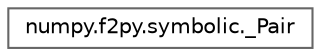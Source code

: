 digraph "Graphical Class Hierarchy"
{
 // LATEX_PDF_SIZE
  bgcolor="transparent";
  edge [fontname=Helvetica,fontsize=10,labelfontname=Helvetica,labelfontsize=10];
  node [fontname=Helvetica,fontsize=10,shape=box,height=0.2,width=0.4];
  rankdir="LR";
  Node0 [id="Node000000",label="numpy.f2py.symbolic._Pair",height=0.2,width=0.4,color="grey40", fillcolor="white", style="filled",URL="$d4/d9f/classnumpy_1_1f2py_1_1symbolic_1_1__Pair.html",tooltip=" "];
}

